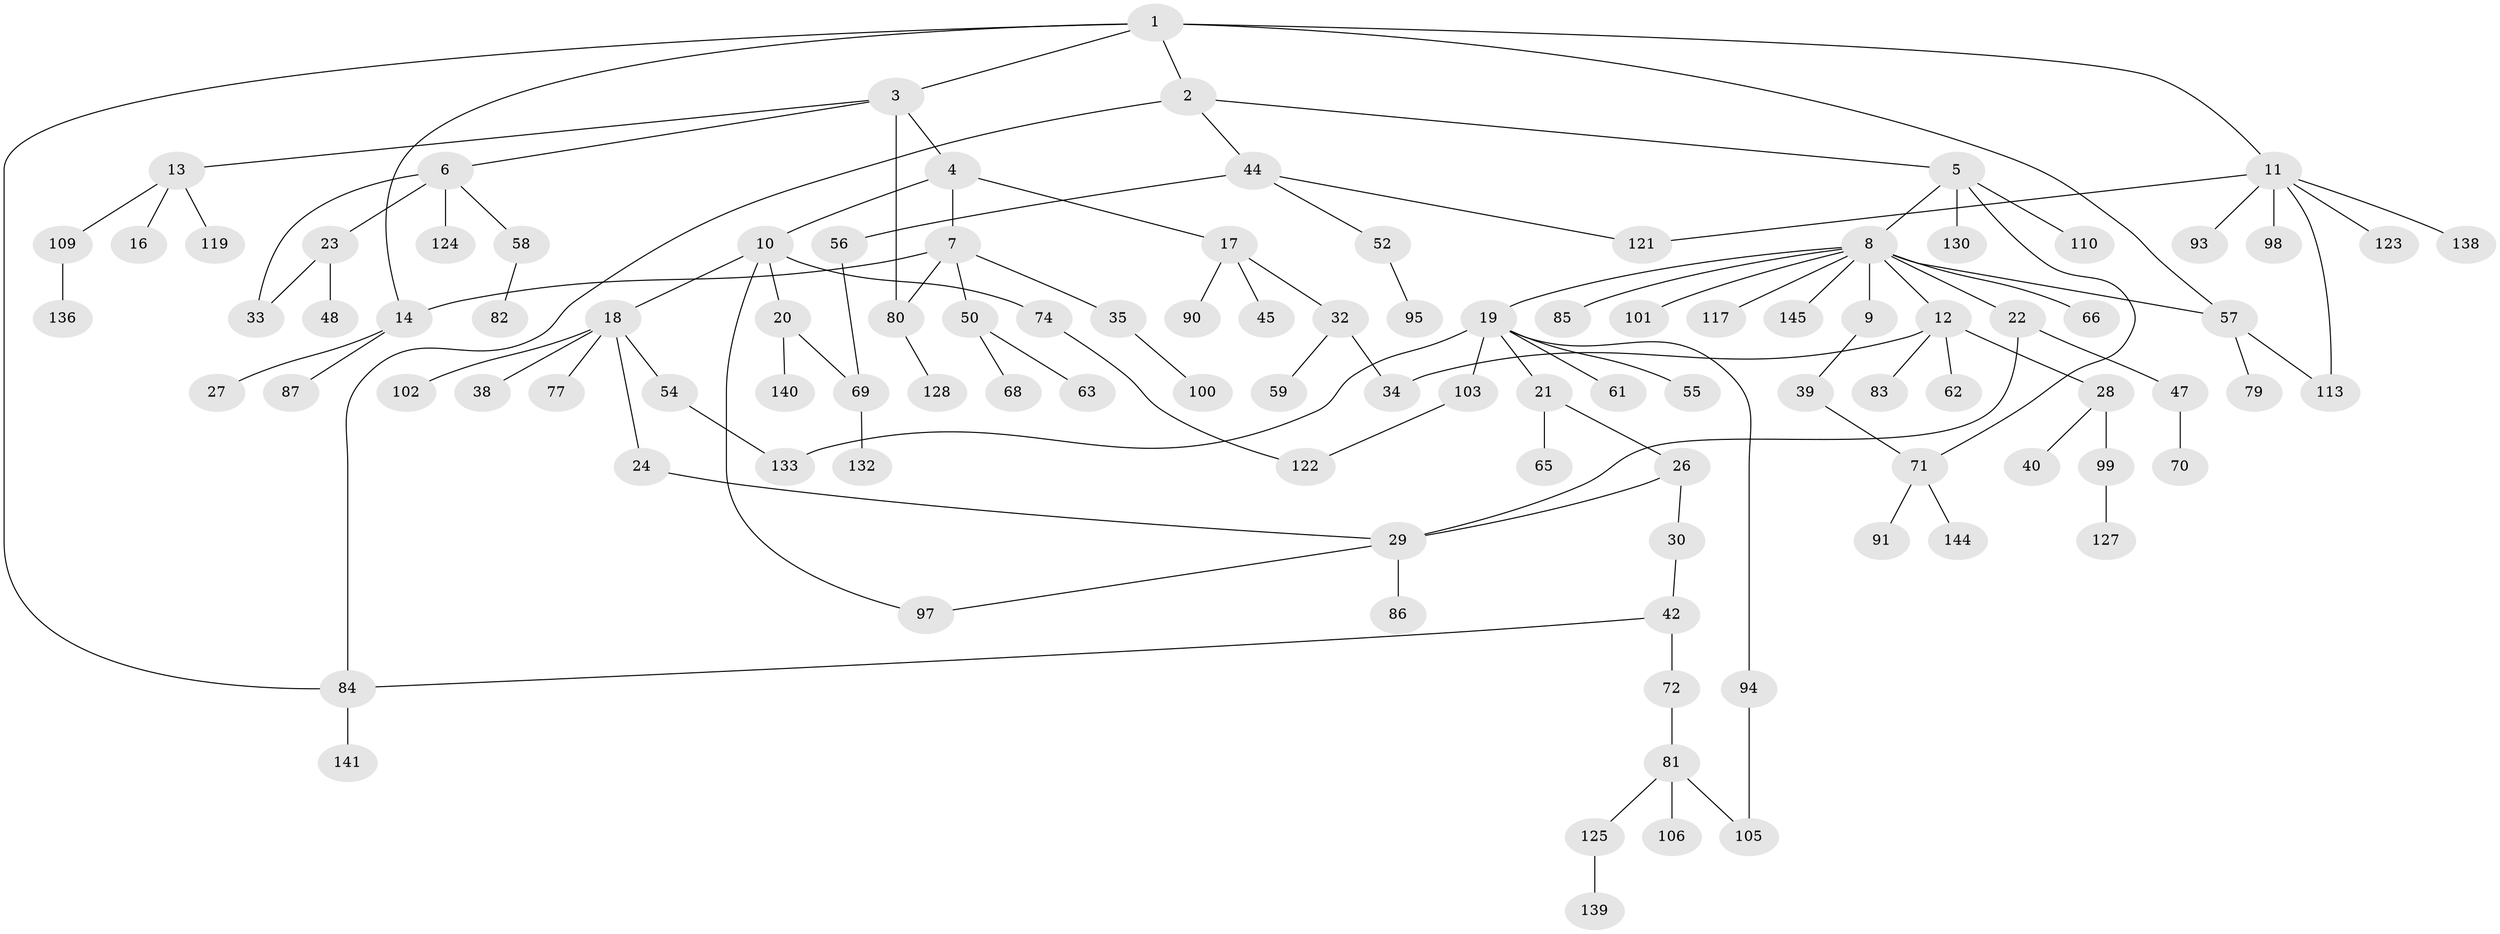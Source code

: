 // original degree distribution, {6: 0.006896551724137931, 4: 0.06896551724137931, 5: 0.05517241379310345, 3: 0.18620689655172415, 8: 0.006896551724137931, 2: 0.296551724137931, 1: 0.3724137931034483, 7: 0.006896551724137931}
// Generated by graph-tools (version 1.1) at 2025/41/03/06/25 10:41:26]
// undirected, 105 vertices, 121 edges
graph export_dot {
graph [start="1"]
  node [color=gray90,style=filled];
  1 [super="+114"];
  2;
  3;
  4 [super="+131"];
  5 [super="+25"];
  6 [super="+15"];
  7 [super="+31"];
  8 [super="+46"];
  9;
  10;
  11 [super="+73"];
  12 [super="+41"];
  13 [super="+51"];
  14 [super="+112"];
  16;
  17;
  18 [super="+36"];
  19 [super="+96"];
  20 [super="+104"];
  21;
  22;
  23 [super="+116"];
  24;
  26 [super="+76"];
  27;
  28 [super="+75"];
  29 [super="+118"];
  30;
  32;
  33;
  34 [super="+37"];
  35 [super="+43"];
  38 [super="+88"];
  39 [super="+49"];
  40;
  42 [super="+67"];
  44 [super="+53"];
  45;
  47;
  48 [super="+107"];
  50;
  52;
  54;
  55;
  56;
  57 [super="+64"];
  58 [super="+60"];
  59;
  61;
  62;
  63;
  65 [super="+108"];
  66 [super="+78"];
  68;
  69 [super="+129"];
  70;
  71 [super="+89"];
  72;
  74;
  77;
  79;
  80 [super="+115"];
  81 [super="+92"];
  82;
  83;
  84 [super="+120"];
  85;
  86;
  87 [super="+111"];
  90;
  91;
  93;
  94;
  95 [super="+126"];
  97;
  98;
  99;
  100;
  101;
  102;
  103;
  105 [super="+143"];
  106 [super="+142"];
  109;
  110;
  113;
  117;
  119;
  121;
  122 [super="+134"];
  123;
  124;
  125;
  127;
  128 [super="+137"];
  130;
  132;
  133 [super="+135"];
  136;
  138;
  139;
  140;
  141;
  144;
  145;
  1 -- 2;
  1 -- 3;
  1 -- 11;
  1 -- 14;
  1 -- 57;
  1 -- 84;
  2 -- 5;
  2 -- 44;
  2 -- 84;
  3 -- 4;
  3 -- 6;
  3 -- 13;
  3 -- 80;
  4 -- 7;
  4 -- 10;
  4 -- 17;
  5 -- 8;
  5 -- 110;
  5 -- 130;
  5 -- 71;
  6 -- 23;
  6 -- 33;
  6 -- 58;
  6 -- 124;
  7 -- 80;
  7 -- 50;
  7 -- 35;
  7 -- 14;
  8 -- 9;
  8 -- 12;
  8 -- 19;
  8 -- 22;
  8 -- 57;
  8 -- 85;
  8 -- 145;
  8 -- 66;
  8 -- 117;
  8 -- 101;
  9 -- 39;
  10 -- 18;
  10 -- 20;
  10 -- 74;
  10 -- 97;
  11 -- 93;
  11 -- 113;
  11 -- 138;
  11 -- 123;
  11 -- 121;
  11 -- 98;
  12 -- 28;
  12 -- 34;
  12 -- 83;
  12 -- 62;
  13 -- 16;
  13 -- 109;
  13 -- 119;
  14 -- 27;
  14 -- 87;
  17 -- 32;
  17 -- 45;
  17 -- 90;
  18 -- 24;
  18 -- 38;
  18 -- 102;
  18 -- 77;
  18 -- 54;
  19 -- 21;
  19 -- 55;
  19 -- 61;
  19 -- 94;
  19 -- 133;
  19 -- 103;
  20 -- 140;
  20 -- 69;
  21 -- 26;
  21 -- 65;
  22 -- 29;
  22 -- 47;
  23 -- 48;
  23 -- 33;
  24 -- 29;
  26 -- 30;
  26 -- 29;
  28 -- 40;
  28 -- 99;
  29 -- 86;
  29 -- 97;
  30 -- 42;
  32 -- 59;
  32 -- 34;
  35 -- 100;
  39 -- 71;
  42 -- 72;
  42 -- 84;
  44 -- 52;
  44 -- 56;
  44 -- 121;
  47 -- 70;
  50 -- 63;
  50 -- 68;
  52 -- 95;
  54 -- 133;
  56 -- 69;
  57 -- 113;
  57 -- 79;
  58 -- 82;
  69 -- 132;
  71 -- 91;
  71 -- 144;
  72 -- 81;
  74 -- 122;
  80 -- 128;
  81 -- 125;
  81 -- 106;
  81 -- 105;
  84 -- 141;
  94 -- 105;
  99 -- 127;
  103 -- 122;
  109 -- 136;
  125 -- 139;
}
